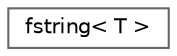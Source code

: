 digraph "类继承关系图"
{
 // LATEX_PDF_SIZE
  bgcolor="transparent";
  edge [fontname=Helvetica,fontsize=10,labelfontname=Helvetica,labelfontsize=10];
  node [fontname=Helvetica,fontsize=10,shape=box,height=0.2,width=0.4];
  rankdir="LR";
  Node0 [id="Node000000",label="fstring\< T \>",height=0.2,width=0.4,color="grey40", fillcolor="white", style="filled",URL="$structfstring.html",tooltip="A compile-time format string."];
}
